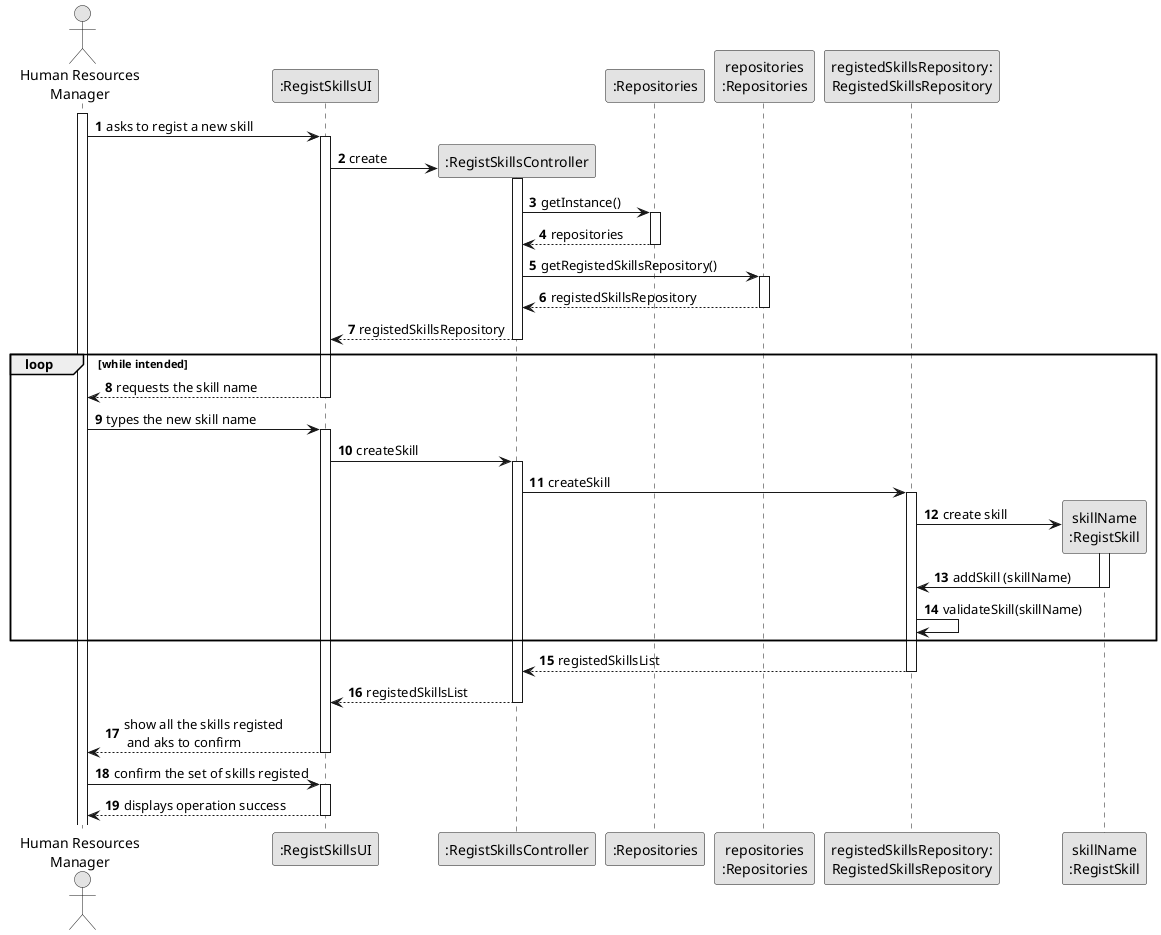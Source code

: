 @startuml
skinparam monochrome true
skinparam packageStyle rectangle
skinparam shadowing false

actor "Human Resources\nManager" as HRM
participant ":RegistSkillsUI" as UI
participant ":RegistSkillsController" as CTRL
participant ":Repositories" as RepositorySingleton
participant "repositories\n:Repositories" as PLAT
participant "registedSkillsRepository:\nRegistedSkillsRepository" as RegistedSkillsRepository
participant "skillName\n:RegistSkill" as TAREFA

autonumber 1

activate HRM

    HRM -> UI : asks to regist a new skill
    activate UI

        UI -> CTRL** : create

        activate CTRL

        CTRL -> RepositorySingleton : getInstance()
        activate RepositorySingleton

            RepositorySingleton --> CTRL: repositories
        deactivate RepositorySingleton

        CTRL -> PLAT : getRegistedSkillsRepository()
        activate PLAT

            PLAT --> CTRL: registedSkillsRepository
        deactivate PLAT

        UI <-- CTRL : registedSkillsRepository
        deactivate CTRL

    loop while intended
            UI --> HRM : requests the skill name
        deactivate UI

        HRM -> UI : types the new skill name
        activate UI
            UI -> CTRL: createSkill
        activate CTRL

            CTRL -> RegistedSkillsRepository : createSkill
        activate RegistedSkillsRepository

            RegistedSkillsRepository -> TAREFA**: create skill

        activate TAREFA

        TAREFA -> RegistedSkillsRepository: addSkill (skillName)
        deactivate TAREFA
            RegistedSkillsRepository -> RegistedSkillsRepository: validateSkill(skillName)

    end

    RegistedSkillsRepository --> CTRL : registedSkillsList
    deactivate RegistedSkillsRepository

    CTRL --> UI : registedSkillsList
    deactivate CTRL

    UI --> HRM : show all the skills registed\n and aks to confirm

    deactivate CTRL
    deactivate UI

    HRM -> UI : confirm the set of skills registed
    activate UI

    UI --> HRM : displays operation success
    deactivate UI


@enduml

